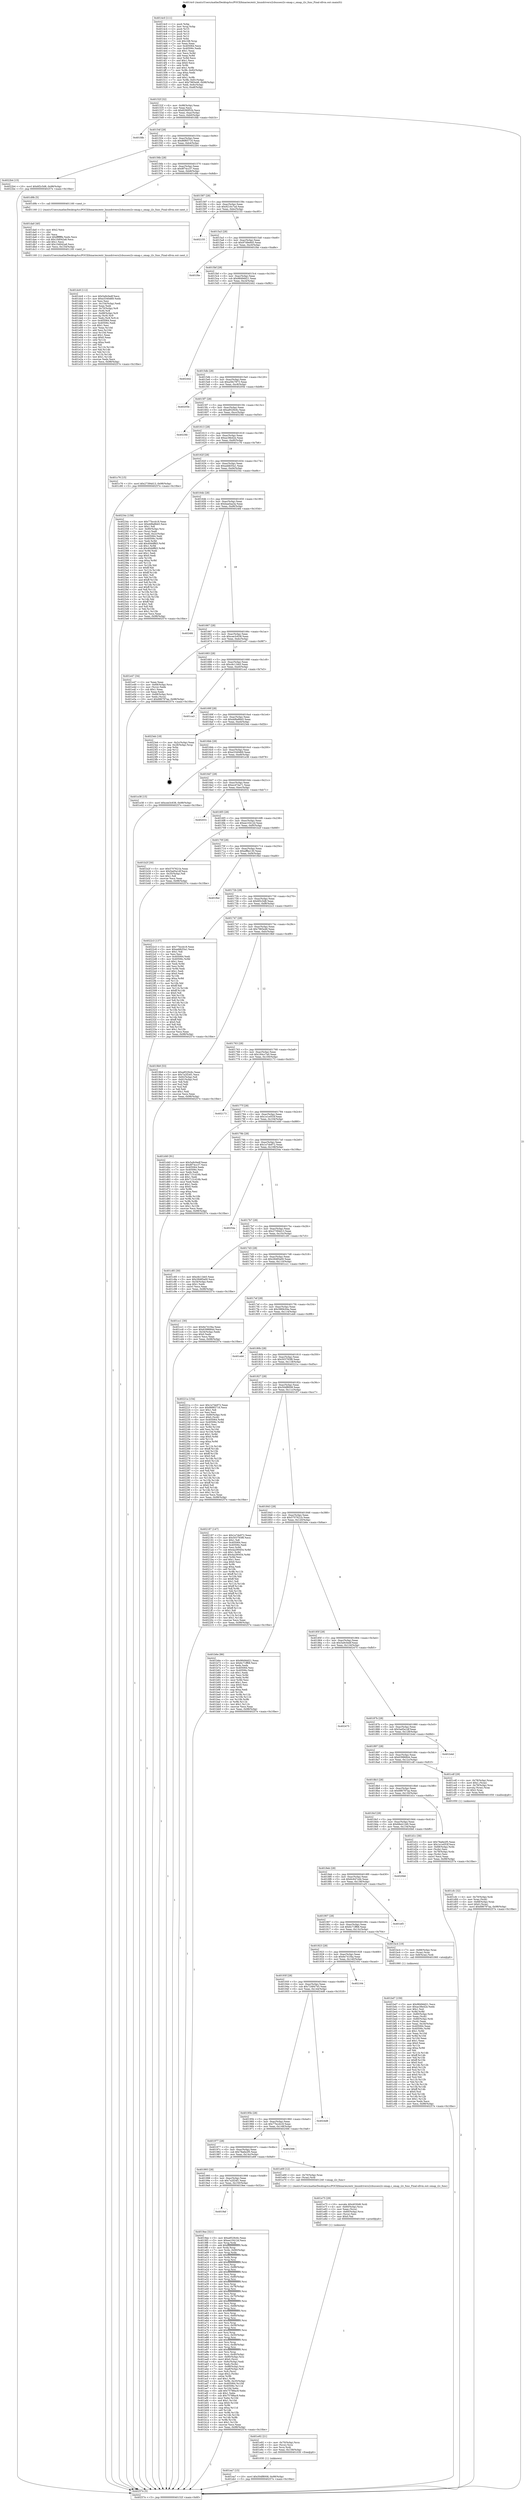 digraph "0x4014c0" {
  label = "0x4014c0 (/mnt/c/Users/mathe/Desktop/tcc/POCII/binaries/extr_linuxdriversi2cbussesi2c-omap.c_omap_i2c_func_Final-ollvm.out::main(0))"
  labelloc = "t"
  node[shape=record]

  Entry [label="",width=0.3,height=0.3,shape=circle,fillcolor=black,style=filled]
  "0x40152f" [label="{
     0x40152f [32]\l
     | [instrs]\l
     &nbsp;&nbsp;0x40152f \<+6\>: mov -0x98(%rbp),%eax\l
     &nbsp;&nbsp;0x401535 \<+2\>: mov %eax,%ecx\l
     &nbsp;&nbsp;0x401537 \<+6\>: sub $0x8290f52b,%ecx\l
     &nbsp;&nbsp;0x40153d \<+6\>: mov %eax,-0xac(%rbp)\l
     &nbsp;&nbsp;0x401543 \<+6\>: mov %ecx,-0xb0(%rbp)\l
     &nbsp;&nbsp;0x401549 \<+6\>: je 0000000000401fdb \<main+0xb1b\>\l
  }"]
  "0x401fdb" [label="{
     0x401fdb\l
  }", style=dashed]
  "0x40154f" [label="{
     0x40154f [28]\l
     | [instrs]\l
     &nbsp;&nbsp;0x40154f \<+5\>: jmp 0000000000401554 \<main+0x94\>\l
     &nbsp;&nbsp;0x401554 \<+6\>: mov -0xac(%rbp),%eax\l
     &nbsp;&nbsp;0x40155a \<+5\>: sub $0x86f65716,%eax\l
     &nbsp;&nbsp;0x40155f \<+6\>: mov %eax,-0xb4(%rbp)\l
     &nbsp;&nbsp;0x401565 \<+6\>: je 00000000004022b4 \<main+0xdf4\>\l
  }"]
  Exit [label="",width=0.3,height=0.3,shape=circle,fillcolor=black,style=filled,peripheries=2]
  "0x4022b4" [label="{
     0x4022b4 [15]\l
     | [instrs]\l
     &nbsp;&nbsp;0x4022b4 \<+10\>: movl $0x6f2c5d8,-0x98(%rbp)\l
     &nbsp;&nbsp;0x4022be \<+5\>: jmp 000000000040257e \<main+0x10be\>\l
  }"]
  "0x40156b" [label="{
     0x40156b [28]\l
     | [instrs]\l
     &nbsp;&nbsp;0x40156b \<+5\>: jmp 0000000000401570 \<main+0xb0\>\l
     &nbsp;&nbsp;0x401570 \<+6\>: mov -0xac(%rbp),%eax\l
     &nbsp;&nbsp;0x401576 \<+5\>: sub $0x8f74cc37,%eax\l
     &nbsp;&nbsp;0x40157b \<+6\>: mov %eax,-0xb8(%rbp)\l
     &nbsp;&nbsp;0x401581 \<+6\>: je 0000000000401d9b \<main+0x8db\>\l
  }"]
  "0x401ea7" [label="{
     0x401ea7 [15]\l
     | [instrs]\l
     &nbsp;&nbsp;0x401ea7 \<+10\>: movl $0x50df8008,-0x98(%rbp)\l
     &nbsp;&nbsp;0x401eb1 \<+5\>: jmp 000000000040257e \<main+0x10be\>\l
  }"]
  "0x401d9b" [label="{
     0x401d9b [5]\l
     | [instrs]\l
     &nbsp;&nbsp;0x401d9b \<+5\>: call 0000000000401160 \<next_i\>\l
     | [calls]\l
     &nbsp;&nbsp;0x401160 \{1\} (/mnt/c/Users/mathe/Desktop/tcc/POCII/binaries/extr_linuxdriversi2cbussesi2c-omap.c_omap_i2c_func_Final-ollvm.out::next_i)\l
  }"]
  "0x401587" [label="{
     0x401587 [28]\l
     | [instrs]\l
     &nbsp;&nbsp;0x401587 \<+5\>: jmp 000000000040158c \<main+0xcc\>\l
     &nbsp;&nbsp;0x40158c \<+6\>: mov -0xac(%rbp),%eax\l
     &nbsp;&nbsp;0x401592 \<+5\>: sub $0x9216c7ad,%eax\l
     &nbsp;&nbsp;0x401597 \<+6\>: mov %eax,-0xbc(%rbp)\l
     &nbsp;&nbsp;0x40159d \<+6\>: je 0000000000402155 \<main+0xc95\>\l
  }"]
  "0x401e92" [label="{
     0x401e92 [21]\l
     | [instrs]\l
     &nbsp;&nbsp;0x401e92 \<+4\>: mov -0x70(%rbp),%rcx\l
     &nbsp;&nbsp;0x401e96 \<+3\>: mov (%rcx),%rcx\l
     &nbsp;&nbsp;0x401e99 \<+3\>: mov %rcx,%rdi\l
     &nbsp;&nbsp;0x401e9c \<+6\>: mov %eax,-0x158(%rbp)\l
     &nbsp;&nbsp;0x401ea2 \<+5\>: call 0000000000401030 \<free@plt\>\l
     | [calls]\l
     &nbsp;&nbsp;0x401030 \{1\} (unknown)\l
  }"]
  "0x402155" [label="{
     0x402155\l
  }", style=dashed]
  "0x4015a3" [label="{
     0x4015a3 [28]\l
     | [instrs]\l
     &nbsp;&nbsp;0x4015a3 \<+5\>: jmp 00000000004015a8 \<main+0xe8\>\l
     &nbsp;&nbsp;0x4015a8 \<+6\>: mov -0xac(%rbp),%eax\l
     &nbsp;&nbsp;0x4015ae \<+5\>: sub $0x97d9e845,%eax\l
     &nbsp;&nbsp;0x4015b3 \<+6\>: mov %eax,-0xc0(%rbp)\l
     &nbsp;&nbsp;0x4015b9 \<+6\>: je 0000000000401f4e \<main+0xa8e\>\l
  }"]
  "0x401e75" [label="{
     0x401e75 [29]\l
     | [instrs]\l
     &nbsp;&nbsp;0x401e75 \<+10\>: movabs $0x4030d6,%rdi\l
     &nbsp;&nbsp;0x401e7f \<+4\>: mov -0x60(%rbp),%rcx\l
     &nbsp;&nbsp;0x401e83 \<+2\>: mov %eax,(%rcx)\l
     &nbsp;&nbsp;0x401e85 \<+4\>: mov -0x60(%rbp),%rcx\l
     &nbsp;&nbsp;0x401e89 \<+2\>: mov (%rcx),%esi\l
     &nbsp;&nbsp;0x401e8b \<+2\>: mov $0x0,%al\l
     &nbsp;&nbsp;0x401e8d \<+5\>: call 0000000000401040 \<printf@plt\>\l
     | [calls]\l
     &nbsp;&nbsp;0x401040 \{1\} (unknown)\l
  }"]
  "0x401f4e" [label="{
     0x401f4e\l
  }", style=dashed]
  "0x4015bf" [label="{
     0x4015bf [28]\l
     | [instrs]\l
     &nbsp;&nbsp;0x4015bf \<+5\>: jmp 00000000004015c4 \<main+0x104\>\l
     &nbsp;&nbsp;0x4015c4 \<+6\>: mov -0xac(%rbp),%eax\l
     &nbsp;&nbsp;0x4015ca \<+5\>: sub $0x9849dd21,%eax\l
     &nbsp;&nbsp;0x4015cf \<+6\>: mov %eax,-0xc4(%rbp)\l
     &nbsp;&nbsp;0x4015d5 \<+6\>: je 0000000000402442 \<main+0xf82\>\l
  }"]
  "0x401dc8" [label="{
     0x401dc8 [112]\l
     | [instrs]\l
     &nbsp;&nbsp;0x401dc8 \<+5\>: mov $0x5a9c0edf,%ecx\l
     &nbsp;&nbsp;0x401dcd \<+5\>: mov $0xe3340d69,%edx\l
     &nbsp;&nbsp;0x401dd2 \<+2\>: xor %esi,%esi\l
     &nbsp;&nbsp;0x401dd4 \<+6\>: mov -0x154(%rbp),%edi\l
     &nbsp;&nbsp;0x401dda \<+3\>: imul %eax,%edi\l
     &nbsp;&nbsp;0x401ddd \<+4\>: mov -0x70(%rbp),%r8\l
     &nbsp;&nbsp;0x401de1 \<+3\>: mov (%r8),%r8\l
     &nbsp;&nbsp;0x401de4 \<+4\>: mov -0x68(%rbp),%r9\l
     &nbsp;&nbsp;0x401de8 \<+3\>: movslq (%r9),%r9\l
     &nbsp;&nbsp;0x401deb \<+4\>: mov %edi,(%r8,%r9,4)\l
     &nbsp;&nbsp;0x401def \<+7\>: mov 0x405064,%eax\l
     &nbsp;&nbsp;0x401df6 \<+7\>: mov 0x40506c,%edi\l
     &nbsp;&nbsp;0x401dfd \<+3\>: sub $0x1,%esi\l
     &nbsp;&nbsp;0x401e00 \<+3\>: mov %eax,%r10d\l
     &nbsp;&nbsp;0x401e03 \<+3\>: add %esi,%r10d\l
     &nbsp;&nbsp;0x401e06 \<+4\>: imul %r10d,%eax\l
     &nbsp;&nbsp;0x401e0a \<+3\>: and $0x1,%eax\l
     &nbsp;&nbsp;0x401e0d \<+3\>: cmp $0x0,%eax\l
     &nbsp;&nbsp;0x401e10 \<+4\>: sete %r11b\l
     &nbsp;&nbsp;0x401e14 \<+3\>: cmp $0xa,%edi\l
     &nbsp;&nbsp;0x401e17 \<+3\>: setl %bl\l
     &nbsp;&nbsp;0x401e1a \<+3\>: mov %r11b,%r14b\l
     &nbsp;&nbsp;0x401e1d \<+3\>: and %bl,%r14b\l
     &nbsp;&nbsp;0x401e20 \<+3\>: xor %bl,%r11b\l
     &nbsp;&nbsp;0x401e23 \<+3\>: or %r11b,%r14b\l
     &nbsp;&nbsp;0x401e26 \<+4\>: test $0x1,%r14b\l
     &nbsp;&nbsp;0x401e2a \<+3\>: cmovne %edx,%ecx\l
     &nbsp;&nbsp;0x401e2d \<+6\>: mov %ecx,-0x98(%rbp)\l
     &nbsp;&nbsp;0x401e33 \<+5\>: jmp 000000000040257e \<main+0x10be\>\l
  }"]
  "0x402442" [label="{
     0x402442\l
  }", style=dashed]
  "0x4015db" [label="{
     0x4015db [28]\l
     | [instrs]\l
     &nbsp;&nbsp;0x4015db \<+5\>: jmp 00000000004015e0 \<main+0x120\>\l
     &nbsp;&nbsp;0x4015e0 \<+6\>: mov -0xac(%rbp),%eax\l
     &nbsp;&nbsp;0x4015e6 \<+5\>: sub $0xa56c7873,%eax\l
     &nbsp;&nbsp;0x4015eb \<+6\>: mov %eax,-0xc8(%rbp)\l
     &nbsp;&nbsp;0x4015f1 \<+6\>: je 000000000040205b \<main+0xb9b\>\l
  }"]
  "0x401da0" [label="{
     0x401da0 [40]\l
     | [instrs]\l
     &nbsp;&nbsp;0x401da0 \<+5\>: mov $0x2,%ecx\l
     &nbsp;&nbsp;0x401da5 \<+1\>: cltd\l
     &nbsp;&nbsp;0x401da6 \<+2\>: idiv %ecx\l
     &nbsp;&nbsp;0x401da8 \<+6\>: imul $0xfffffffe,%edx,%ecx\l
     &nbsp;&nbsp;0x401dae \<+6\>: sub $0x10d042a8,%ecx\l
     &nbsp;&nbsp;0x401db4 \<+3\>: add $0x1,%ecx\l
     &nbsp;&nbsp;0x401db7 \<+6\>: add $0x10d042a8,%ecx\l
     &nbsp;&nbsp;0x401dbd \<+6\>: mov %ecx,-0x154(%rbp)\l
     &nbsp;&nbsp;0x401dc3 \<+5\>: call 0000000000401160 \<next_i\>\l
     | [calls]\l
     &nbsp;&nbsp;0x401160 \{1\} (/mnt/c/Users/mathe/Desktop/tcc/POCII/binaries/extr_linuxdriversi2cbussesi2c-omap.c_omap_i2c_func_Final-ollvm.out::next_i)\l
  }"]
  "0x40205b" [label="{
     0x40205b\l
  }", style=dashed]
  "0x4015f7" [label="{
     0x4015f7 [28]\l
     | [instrs]\l
     &nbsp;&nbsp;0x4015f7 \<+5\>: jmp 00000000004015fc \<main+0x13c\>\l
     &nbsp;&nbsp;0x4015fc \<+6\>: mov -0xac(%rbp),%eax\l
     &nbsp;&nbsp;0x401602 \<+5\>: sub $0xa8529c6c,%eax\l
     &nbsp;&nbsp;0x401607 \<+6\>: mov %eax,-0xcc(%rbp)\l
     &nbsp;&nbsp;0x40160d \<+6\>: je 00000000004023fd \<main+0xf3d\>\l
  }"]
  "0x401cfc" [label="{
     0x401cfc [32]\l
     | [instrs]\l
     &nbsp;&nbsp;0x401cfc \<+4\>: mov -0x70(%rbp),%rdi\l
     &nbsp;&nbsp;0x401d00 \<+3\>: mov %rax,(%rdi)\l
     &nbsp;&nbsp;0x401d03 \<+4\>: mov -0x68(%rbp),%rax\l
     &nbsp;&nbsp;0x401d07 \<+6\>: movl $0x0,(%rax)\l
     &nbsp;&nbsp;0x401d0d \<+10\>: movl $0x686797aa,-0x98(%rbp)\l
     &nbsp;&nbsp;0x401d17 \<+5\>: jmp 000000000040257e \<main+0x10be\>\l
  }"]
  "0x4023fd" [label="{
     0x4023fd\l
  }", style=dashed]
  "0x401613" [label="{
     0x401613 [28]\l
     | [instrs]\l
     &nbsp;&nbsp;0x401613 \<+5\>: jmp 0000000000401618 \<main+0x158\>\l
     &nbsp;&nbsp;0x401618 \<+6\>: mov -0xac(%rbp),%eax\l
     &nbsp;&nbsp;0x40161e \<+5\>: sub $0xac38e42e,%eax\l
     &nbsp;&nbsp;0x401623 \<+6\>: mov %eax,-0xd0(%rbp)\l
     &nbsp;&nbsp;0x401629 \<+6\>: je 0000000000401c76 \<main+0x7b6\>\l
  }"]
  "0x401bd7" [label="{
     0x401bd7 [159]\l
     | [instrs]\l
     &nbsp;&nbsp;0x401bd7 \<+5\>: mov $0x9849dd21,%ecx\l
     &nbsp;&nbsp;0x401bdc \<+5\>: mov $0xac38e42e,%edx\l
     &nbsp;&nbsp;0x401be1 \<+3\>: mov $0x1,%sil\l
     &nbsp;&nbsp;0x401be4 \<+3\>: xor %r8d,%r8d\l
     &nbsp;&nbsp;0x401be7 \<+4\>: mov -0x80(%rbp),%rdi\l
     &nbsp;&nbsp;0x401beb \<+2\>: mov %eax,(%rdi)\l
     &nbsp;&nbsp;0x401bed \<+4\>: mov -0x80(%rbp),%rdi\l
     &nbsp;&nbsp;0x401bf1 \<+2\>: mov (%rdi),%eax\l
     &nbsp;&nbsp;0x401bf3 \<+3\>: mov %eax,-0x34(%rbp)\l
     &nbsp;&nbsp;0x401bf6 \<+7\>: mov 0x405064,%eax\l
     &nbsp;&nbsp;0x401bfd \<+8\>: mov 0x40506c,%r9d\l
     &nbsp;&nbsp;0x401c05 \<+4\>: sub $0x1,%r8d\l
     &nbsp;&nbsp;0x401c09 \<+3\>: mov %eax,%r10d\l
     &nbsp;&nbsp;0x401c0c \<+3\>: add %r8d,%r10d\l
     &nbsp;&nbsp;0x401c0f \<+4\>: imul %r10d,%eax\l
     &nbsp;&nbsp;0x401c13 \<+3\>: and $0x1,%eax\l
     &nbsp;&nbsp;0x401c16 \<+3\>: cmp $0x0,%eax\l
     &nbsp;&nbsp;0x401c19 \<+4\>: sete %r11b\l
     &nbsp;&nbsp;0x401c1d \<+4\>: cmp $0xa,%r9d\l
     &nbsp;&nbsp;0x401c21 \<+3\>: setl %bl\l
     &nbsp;&nbsp;0x401c24 \<+3\>: mov %r11b,%r14b\l
     &nbsp;&nbsp;0x401c27 \<+4\>: xor $0xff,%r14b\l
     &nbsp;&nbsp;0x401c2b \<+3\>: mov %bl,%r15b\l
     &nbsp;&nbsp;0x401c2e \<+4\>: xor $0xff,%r15b\l
     &nbsp;&nbsp;0x401c32 \<+4\>: xor $0x0,%sil\l
     &nbsp;&nbsp;0x401c36 \<+3\>: mov %r14b,%r12b\l
     &nbsp;&nbsp;0x401c39 \<+4\>: and $0x0,%r12b\l
     &nbsp;&nbsp;0x401c3d \<+3\>: and %sil,%r11b\l
     &nbsp;&nbsp;0x401c40 \<+3\>: mov %r15b,%r13b\l
     &nbsp;&nbsp;0x401c43 \<+4\>: and $0x0,%r13b\l
     &nbsp;&nbsp;0x401c47 \<+3\>: and %sil,%bl\l
     &nbsp;&nbsp;0x401c4a \<+3\>: or %r11b,%r12b\l
     &nbsp;&nbsp;0x401c4d \<+3\>: or %bl,%r13b\l
     &nbsp;&nbsp;0x401c50 \<+3\>: xor %r13b,%r12b\l
     &nbsp;&nbsp;0x401c53 \<+3\>: or %r15b,%r14b\l
     &nbsp;&nbsp;0x401c56 \<+4\>: xor $0xff,%r14b\l
     &nbsp;&nbsp;0x401c5a \<+4\>: or $0x0,%sil\l
     &nbsp;&nbsp;0x401c5e \<+3\>: and %sil,%r14b\l
     &nbsp;&nbsp;0x401c61 \<+3\>: or %r14b,%r12b\l
     &nbsp;&nbsp;0x401c64 \<+4\>: test $0x1,%r12b\l
     &nbsp;&nbsp;0x401c68 \<+3\>: cmovne %edx,%ecx\l
     &nbsp;&nbsp;0x401c6b \<+6\>: mov %ecx,-0x98(%rbp)\l
     &nbsp;&nbsp;0x401c71 \<+5\>: jmp 000000000040257e \<main+0x10be\>\l
  }"]
  "0x401c76" [label="{
     0x401c76 [15]\l
     | [instrs]\l
     &nbsp;&nbsp;0x401c76 \<+10\>: movl $0x27394d13,-0x98(%rbp)\l
     &nbsp;&nbsp;0x401c80 \<+5\>: jmp 000000000040257e \<main+0x10be\>\l
  }"]
  "0x40162f" [label="{
     0x40162f [28]\l
     | [instrs]\l
     &nbsp;&nbsp;0x40162f \<+5\>: jmp 0000000000401634 \<main+0x174\>\l
     &nbsp;&nbsp;0x401634 \<+6\>: mov -0xac(%rbp),%eax\l
     &nbsp;&nbsp;0x40163a \<+5\>: sub $0xaddb55a1,%eax\l
     &nbsp;&nbsp;0x40163f \<+6\>: mov %eax,-0xd4(%rbp)\l
     &nbsp;&nbsp;0x401645 \<+6\>: je 000000000040234c \<main+0xe8c\>\l
  }"]
  "0x4019af" [label="{
     0x4019af\l
  }", style=dashed]
  "0x40234c" [label="{
     0x40234c [159]\l
     | [instrs]\l
     &nbsp;&nbsp;0x40234c \<+5\>: mov $0x77bccb18,%eax\l
     &nbsp;&nbsp;0x402351 \<+5\>: mov $0xdd8a8bb5,%ecx\l
     &nbsp;&nbsp;0x402356 \<+2\>: mov $0x1,%dl\l
     &nbsp;&nbsp;0x402358 \<+7\>: mov -0x90(%rbp),%rsi\l
     &nbsp;&nbsp;0x40235f \<+2\>: mov (%rsi),%edi\l
     &nbsp;&nbsp;0x402361 \<+3\>: mov %edi,-0x2c(%rbp)\l
     &nbsp;&nbsp;0x402364 \<+7\>: mov 0x405064,%edi\l
     &nbsp;&nbsp;0x40236b \<+8\>: mov 0x40506c,%r8d\l
     &nbsp;&nbsp;0x402373 \<+3\>: mov %edi,%r9d\l
     &nbsp;&nbsp;0x402376 \<+7\>: add $0x40ddffd3,%r9d\l
     &nbsp;&nbsp;0x40237d \<+4\>: sub $0x1,%r9d\l
     &nbsp;&nbsp;0x402381 \<+7\>: sub $0x40ddffd3,%r9d\l
     &nbsp;&nbsp;0x402388 \<+4\>: imul %r9d,%edi\l
     &nbsp;&nbsp;0x40238c \<+3\>: and $0x1,%edi\l
     &nbsp;&nbsp;0x40238f \<+3\>: cmp $0x0,%edi\l
     &nbsp;&nbsp;0x402392 \<+4\>: sete %r10b\l
     &nbsp;&nbsp;0x402396 \<+4\>: cmp $0xa,%r8d\l
     &nbsp;&nbsp;0x40239a \<+4\>: setl %r11b\l
     &nbsp;&nbsp;0x40239e \<+3\>: mov %r10b,%bl\l
     &nbsp;&nbsp;0x4023a1 \<+3\>: xor $0xff,%bl\l
     &nbsp;&nbsp;0x4023a4 \<+3\>: mov %r11b,%r14b\l
     &nbsp;&nbsp;0x4023a7 \<+4\>: xor $0xff,%r14b\l
     &nbsp;&nbsp;0x4023ab \<+3\>: xor $0x1,%dl\l
     &nbsp;&nbsp;0x4023ae \<+3\>: mov %bl,%r15b\l
     &nbsp;&nbsp;0x4023b1 \<+4\>: and $0xff,%r15b\l
     &nbsp;&nbsp;0x4023b5 \<+3\>: and %dl,%r10b\l
     &nbsp;&nbsp;0x4023b8 \<+3\>: mov %r14b,%r12b\l
     &nbsp;&nbsp;0x4023bb \<+4\>: and $0xff,%r12b\l
     &nbsp;&nbsp;0x4023bf \<+3\>: and %dl,%r11b\l
     &nbsp;&nbsp;0x4023c2 \<+3\>: or %r10b,%r15b\l
     &nbsp;&nbsp;0x4023c5 \<+3\>: or %r11b,%r12b\l
     &nbsp;&nbsp;0x4023c8 \<+3\>: xor %r12b,%r15b\l
     &nbsp;&nbsp;0x4023cb \<+3\>: or %r14b,%bl\l
     &nbsp;&nbsp;0x4023ce \<+3\>: xor $0xff,%bl\l
     &nbsp;&nbsp;0x4023d1 \<+3\>: or $0x1,%dl\l
     &nbsp;&nbsp;0x4023d4 \<+2\>: and %dl,%bl\l
     &nbsp;&nbsp;0x4023d6 \<+3\>: or %bl,%r15b\l
     &nbsp;&nbsp;0x4023d9 \<+4\>: test $0x1,%r15b\l
     &nbsp;&nbsp;0x4023dd \<+3\>: cmovne %ecx,%eax\l
     &nbsp;&nbsp;0x4023e0 \<+6\>: mov %eax,-0x98(%rbp)\l
     &nbsp;&nbsp;0x4023e6 \<+5\>: jmp 000000000040257e \<main+0x10be\>\l
  }"]
  "0x40164b" [label="{
     0x40164b [28]\l
     | [instrs]\l
     &nbsp;&nbsp;0x40164b \<+5\>: jmp 0000000000401650 \<main+0x190\>\l
     &nbsp;&nbsp;0x401650 \<+6\>: mov -0xac(%rbp),%eax\l
     &nbsp;&nbsp;0x401656 \<+5\>: sub $0xbaa0aa3a,%eax\l
     &nbsp;&nbsp;0x40165b \<+6\>: mov %eax,-0xd8(%rbp)\l
     &nbsp;&nbsp;0x401661 \<+6\>: je 00000000004024fd \<main+0x103d\>\l
  }"]
  "0x4019ee" [label="{
     0x4019ee [321]\l
     | [instrs]\l
     &nbsp;&nbsp;0x4019ee \<+5\>: mov $0xa8529c6c,%eax\l
     &nbsp;&nbsp;0x4019f3 \<+5\>: mov $0xee10412d,%ecx\l
     &nbsp;&nbsp;0x4019f8 \<+3\>: mov %rsp,%rdx\l
     &nbsp;&nbsp;0x4019fb \<+4\>: add $0xfffffffffffffff0,%rdx\l
     &nbsp;&nbsp;0x4019ff \<+3\>: mov %rdx,%rsp\l
     &nbsp;&nbsp;0x401a02 \<+7\>: mov %rdx,-0x90(%rbp)\l
     &nbsp;&nbsp;0x401a09 \<+3\>: mov %rsp,%rdx\l
     &nbsp;&nbsp;0x401a0c \<+4\>: add $0xfffffffffffffff0,%rdx\l
     &nbsp;&nbsp;0x401a10 \<+3\>: mov %rdx,%rsp\l
     &nbsp;&nbsp;0x401a13 \<+3\>: mov %rsp,%rsi\l
     &nbsp;&nbsp;0x401a16 \<+4\>: add $0xfffffffffffffff0,%rsi\l
     &nbsp;&nbsp;0x401a1a \<+3\>: mov %rsi,%rsp\l
     &nbsp;&nbsp;0x401a1d \<+7\>: mov %rsi,-0x88(%rbp)\l
     &nbsp;&nbsp;0x401a24 \<+3\>: mov %rsp,%rsi\l
     &nbsp;&nbsp;0x401a27 \<+4\>: add $0xfffffffffffffff0,%rsi\l
     &nbsp;&nbsp;0x401a2b \<+3\>: mov %rsi,%rsp\l
     &nbsp;&nbsp;0x401a2e \<+4\>: mov %rsi,-0x80(%rbp)\l
     &nbsp;&nbsp;0x401a32 \<+3\>: mov %rsp,%rsi\l
     &nbsp;&nbsp;0x401a35 \<+4\>: add $0xfffffffffffffff0,%rsi\l
     &nbsp;&nbsp;0x401a39 \<+3\>: mov %rsi,%rsp\l
     &nbsp;&nbsp;0x401a3c \<+4\>: mov %rsi,-0x78(%rbp)\l
     &nbsp;&nbsp;0x401a40 \<+3\>: mov %rsp,%rsi\l
     &nbsp;&nbsp;0x401a43 \<+4\>: add $0xfffffffffffffff0,%rsi\l
     &nbsp;&nbsp;0x401a47 \<+3\>: mov %rsi,%rsp\l
     &nbsp;&nbsp;0x401a4a \<+4\>: mov %rsi,-0x70(%rbp)\l
     &nbsp;&nbsp;0x401a4e \<+3\>: mov %rsp,%rsi\l
     &nbsp;&nbsp;0x401a51 \<+4\>: add $0xfffffffffffffff0,%rsi\l
     &nbsp;&nbsp;0x401a55 \<+3\>: mov %rsi,%rsp\l
     &nbsp;&nbsp;0x401a58 \<+4\>: mov %rsi,-0x68(%rbp)\l
     &nbsp;&nbsp;0x401a5c \<+3\>: mov %rsp,%rsi\l
     &nbsp;&nbsp;0x401a5f \<+4\>: add $0xfffffffffffffff0,%rsi\l
     &nbsp;&nbsp;0x401a63 \<+3\>: mov %rsi,%rsp\l
     &nbsp;&nbsp;0x401a66 \<+4\>: mov %rsi,-0x60(%rbp)\l
     &nbsp;&nbsp;0x401a6a \<+3\>: mov %rsp,%rsi\l
     &nbsp;&nbsp;0x401a6d \<+4\>: add $0xfffffffffffffff0,%rsi\l
     &nbsp;&nbsp;0x401a71 \<+3\>: mov %rsi,%rsp\l
     &nbsp;&nbsp;0x401a74 \<+4\>: mov %rsi,-0x58(%rbp)\l
     &nbsp;&nbsp;0x401a78 \<+3\>: mov %rsp,%rsi\l
     &nbsp;&nbsp;0x401a7b \<+4\>: add $0xfffffffffffffff0,%rsi\l
     &nbsp;&nbsp;0x401a7f \<+3\>: mov %rsi,%rsp\l
     &nbsp;&nbsp;0x401a82 \<+4\>: mov %rsi,-0x50(%rbp)\l
     &nbsp;&nbsp;0x401a86 \<+3\>: mov %rsp,%rsi\l
     &nbsp;&nbsp;0x401a89 \<+4\>: add $0xfffffffffffffff0,%rsi\l
     &nbsp;&nbsp;0x401a8d \<+3\>: mov %rsi,%rsp\l
     &nbsp;&nbsp;0x401a90 \<+4\>: mov %rsi,-0x48(%rbp)\l
     &nbsp;&nbsp;0x401a94 \<+3\>: mov %rsp,%rsi\l
     &nbsp;&nbsp;0x401a97 \<+4\>: add $0xfffffffffffffff0,%rsi\l
     &nbsp;&nbsp;0x401a9b \<+3\>: mov %rsi,%rsp\l
     &nbsp;&nbsp;0x401a9e \<+4\>: mov %rsi,-0x40(%rbp)\l
     &nbsp;&nbsp;0x401aa2 \<+7\>: mov -0x90(%rbp),%rsi\l
     &nbsp;&nbsp;0x401aa9 \<+6\>: movl $0x0,(%rsi)\l
     &nbsp;&nbsp;0x401aaf \<+6\>: mov -0x9c(%rbp),%edi\l
     &nbsp;&nbsp;0x401ab5 \<+2\>: mov %edi,(%rdx)\l
     &nbsp;&nbsp;0x401ab7 \<+7\>: mov -0x88(%rbp),%rsi\l
     &nbsp;&nbsp;0x401abe \<+7\>: mov -0xa8(%rbp),%r8\l
     &nbsp;&nbsp;0x401ac5 \<+3\>: mov %r8,(%rsi)\l
     &nbsp;&nbsp;0x401ac8 \<+3\>: cmpl $0x2,(%rdx)\l
     &nbsp;&nbsp;0x401acb \<+4\>: setne %r9b\l
     &nbsp;&nbsp;0x401acf \<+4\>: and $0x1,%r9b\l
     &nbsp;&nbsp;0x401ad3 \<+4\>: mov %r9b,-0x35(%rbp)\l
     &nbsp;&nbsp;0x401ad7 \<+8\>: mov 0x405064,%r10d\l
     &nbsp;&nbsp;0x401adf \<+8\>: mov 0x40506c,%r11d\l
     &nbsp;&nbsp;0x401ae7 \<+3\>: mov %r10d,%ebx\l
     &nbsp;&nbsp;0x401aea \<+6\>: add $0x75788ac9,%ebx\l
     &nbsp;&nbsp;0x401af0 \<+3\>: sub $0x1,%ebx\l
     &nbsp;&nbsp;0x401af3 \<+6\>: sub $0x75788ac9,%ebx\l
     &nbsp;&nbsp;0x401af9 \<+4\>: imul %ebx,%r10d\l
     &nbsp;&nbsp;0x401afd \<+4\>: and $0x1,%r10d\l
     &nbsp;&nbsp;0x401b01 \<+4\>: cmp $0x0,%r10d\l
     &nbsp;&nbsp;0x401b05 \<+4\>: sete %r9b\l
     &nbsp;&nbsp;0x401b09 \<+4\>: cmp $0xa,%r11d\l
     &nbsp;&nbsp;0x401b0d \<+4\>: setl %r14b\l
     &nbsp;&nbsp;0x401b11 \<+3\>: mov %r9b,%r15b\l
     &nbsp;&nbsp;0x401b14 \<+3\>: and %r14b,%r15b\l
     &nbsp;&nbsp;0x401b17 \<+3\>: xor %r14b,%r9b\l
     &nbsp;&nbsp;0x401b1a \<+3\>: or %r9b,%r15b\l
     &nbsp;&nbsp;0x401b1d \<+4\>: test $0x1,%r15b\l
     &nbsp;&nbsp;0x401b21 \<+3\>: cmovne %ecx,%eax\l
     &nbsp;&nbsp;0x401b24 \<+6\>: mov %eax,-0x98(%rbp)\l
     &nbsp;&nbsp;0x401b2a \<+5\>: jmp 000000000040257e \<main+0x10be\>\l
  }"]
  "0x4024fd" [label="{
     0x4024fd\l
  }", style=dashed]
  "0x401667" [label="{
     0x401667 [28]\l
     | [instrs]\l
     &nbsp;&nbsp;0x401667 \<+5\>: jmp 000000000040166c \<main+0x1ac\>\l
     &nbsp;&nbsp;0x40166c \<+6\>: mov -0xac(%rbp),%eax\l
     &nbsp;&nbsp;0x401672 \<+5\>: sub $0xcee3c638,%eax\l
     &nbsp;&nbsp;0x401677 \<+6\>: mov %eax,-0xdc(%rbp)\l
     &nbsp;&nbsp;0x40167d \<+6\>: je 0000000000401e47 \<main+0x987\>\l
  }"]
  "0x401993" [label="{
     0x401993 [28]\l
     | [instrs]\l
     &nbsp;&nbsp;0x401993 \<+5\>: jmp 0000000000401998 \<main+0x4d8\>\l
     &nbsp;&nbsp;0x401998 \<+6\>: mov -0xac(%rbp),%eax\l
     &nbsp;&nbsp;0x40199e \<+5\>: sub $0x7a2f24f1,%eax\l
     &nbsp;&nbsp;0x4019a3 \<+6\>: mov %eax,-0x150(%rbp)\l
     &nbsp;&nbsp;0x4019a9 \<+6\>: je 00000000004019ee \<main+0x52e\>\l
  }"]
  "0x401e47" [label="{
     0x401e47 [34]\l
     | [instrs]\l
     &nbsp;&nbsp;0x401e47 \<+2\>: xor %eax,%eax\l
     &nbsp;&nbsp;0x401e49 \<+4\>: mov -0x68(%rbp),%rcx\l
     &nbsp;&nbsp;0x401e4d \<+2\>: mov (%rcx),%edx\l
     &nbsp;&nbsp;0x401e4f \<+3\>: sub $0x1,%eax\l
     &nbsp;&nbsp;0x401e52 \<+2\>: sub %eax,%edx\l
     &nbsp;&nbsp;0x401e54 \<+4\>: mov -0x68(%rbp),%rcx\l
     &nbsp;&nbsp;0x401e58 \<+2\>: mov %edx,(%rcx)\l
     &nbsp;&nbsp;0x401e5a \<+10\>: movl $0x686797aa,-0x98(%rbp)\l
     &nbsp;&nbsp;0x401e64 \<+5\>: jmp 000000000040257e \<main+0x10be\>\l
  }"]
  "0x401683" [label="{
     0x401683 [28]\l
     | [instrs]\l
     &nbsp;&nbsp;0x401683 \<+5\>: jmp 0000000000401688 \<main+0x1c8\>\l
     &nbsp;&nbsp;0x401688 \<+6\>: mov -0xac(%rbp),%eax\l
     &nbsp;&nbsp;0x40168e \<+5\>: sub $0xcfe11bb5,%eax\l
     &nbsp;&nbsp;0x401693 \<+6\>: mov %eax,-0xe0(%rbp)\l
     &nbsp;&nbsp;0x401699 \<+6\>: je 0000000000401ca3 \<main+0x7e3\>\l
  }"]
  "0x401e69" [label="{
     0x401e69 [12]\l
     | [instrs]\l
     &nbsp;&nbsp;0x401e69 \<+4\>: mov -0x70(%rbp),%rax\l
     &nbsp;&nbsp;0x401e6d \<+3\>: mov (%rax),%rdi\l
     &nbsp;&nbsp;0x401e70 \<+5\>: call 0000000000401240 \<omap_i2c_func\>\l
     | [calls]\l
     &nbsp;&nbsp;0x401240 \{1\} (/mnt/c/Users/mathe/Desktop/tcc/POCII/binaries/extr_linuxdriversi2cbussesi2c-omap.c_omap_i2c_func_Final-ollvm.out::omap_i2c_func)\l
  }"]
  "0x401ca3" [label="{
     0x401ca3\l
  }", style=dashed]
  "0x40169f" [label="{
     0x40169f [28]\l
     | [instrs]\l
     &nbsp;&nbsp;0x40169f \<+5\>: jmp 00000000004016a4 \<main+0x1e4\>\l
     &nbsp;&nbsp;0x4016a4 \<+6\>: mov -0xac(%rbp),%eax\l
     &nbsp;&nbsp;0x4016aa \<+5\>: sub $0xdd8a8bb5,%eax\l
     &nbsp;&nbsp;0x4016af \<+6\>: mov %eax,-0xe4(%rbp)\l
     &nbsp;&nbsp;0x4016b5 \<+6\>: je 00000000004023eb \<main+0xf2b\>\l
  }"]
  "0x401977" [label="{
     0x401977 [28]\l
     | [instrs]\l
     &nbsp;&nbsp;0x401977 \<+5\>: jmp 000000000040197c \<main+0x4bc\>\l
     &nbsp;&nbsp;0x40197c \<+6\>: mov -0xac(%rbp),%eax\l
     &nbsp;&nbsp;0x401982 \<+5\>: sub $0x78a6e2f5,%eax\l
     &nbsp;&nbsp;0x401987 \<+6\>: mov %eax,-0x14c(%rbp)\l
     &nbsp;&nbsp;0x40198d \<+6\>: je 0000000000401e69 \<main+0x9a9\>\l
  }"]
  "0x4023eb" [label="{
     0x4023eb [18]\l
     | [instrs]\l
     &nbsp;&nbsp;0x4023eb \<+3\>: mov -0x2c(%rbp),%eax\l
     &nbsp;&nbsp;0x4023ee \<+4\>: lea -0x28(%rbp),%rsp\l
     &nbsp;&nbsp;0x4023f2 \<+1\>: pop %rbx\l
     &nbsp;&nbsp;0x4023f3 \<+2\>: pop %r12\l
     &nbsp;&nbsp;0x4023f5 \<+2\>: pop %r13\l
     &nbsp;&nbsp;0x4023f7 \<+2\>: pop %r14\l
     &nbsp;&nbsp;0x4023f9 \<+2\>: pop %r15\l
     &nbsp;&nbsp;0x4023fb \<+1\>: pop %rbp\l
     &nbsp;&nbsp;0x4023fc \<+1\>: ret\l
  }"]
  "0x4016bb" [label="{
     0x4016bb [28]\l
     | [instrs]\l
     &nbsp;&nbsp;0x4016bb \<+5\>: jmp 00000000004016c0 \<main+0x200\>\l
     &nbsp;&nbsp;0x4016c0 \<+6\>: mov -0xac(%rbp),%eax\l
     &nbsp;&nbsp;0x4016c6 \<+5\>: sub $0xe3340d69,%eax\l
     &nbsp;&nbsp;0x4016cb \<+6\>: mov %eax,-0xe8(%rbp)\l
     &nbsp;&nbsp;0x4016d1 \<+6\>: je 0000000000401e38 \<main+0x978\>\l
  }"]
  "0x402566" [label="{
     0x402566\l
  }", style=dashed]
  "0x401e38" [label="{
     0x401e38 [15]\l
     | [instrs]\l
     &nbsp;&nbsp;0x401e38 \<+10\>: movl $0xcee3c638,-0x98(%rbp)\l
     &nbsp;&nbsp;0x401e42 \<+5\>: jmp 000000000040257e \<main+0x10be\>\l
  }"]
  "0x4016d7" [label="{
     0x4016d7 [28]\l
     | [instrs]\l
     &nbsp;&nbsp;0x4016d7 \<+5\>: jmp 00000000004016dc \<main+0x21c\>\l
     &nbsp;&nbsp;0x4016dc \<+6\>: mov -0xac(%rbp),%eax\l
     &nbsp;&nbsp;0x4016e2 \<+5\>: sub $0xecd7da71,%eax\l
     &nbsp;&nbsp;0x4016e7 \<+6\>: mov %eax,-0xec(%rbp)\l
     &nbsp;&nbsp;0x4016ed \<+6\>: je 0000000000402031 \<main+0xb71\>\l
  }"]
  "0x40195b" [label="{
     0x40195b [28]\l
     | [instrs]\l
     &nbsp;&nbsp;0x40195b \<+5\>: jmp 0000000000401960 \<main+0x4a0\>\l
     &nbsp;&nbsp;0x401960 \<+6\>: mov -0xac(%rbp),%eax\l
     &nbsp;&nbsp;0x401966 \<+5\>: sub $0x77bccb18,%eax\l
     &nbsp;&nbsp;0x40196b \<+6\>: mov %eax,-0x148(%rbp)\l
     &nbsp;&nbsp;0x401971 \<+6\>: je 0000000000402566 \<main+0x10a6\>\l
  }"]
  "0x402031" [label="{
     0x402031\l
  }", style=dashed]
  "0x4016f3" [label="{
     0x4016f3 [28]\l
     | [instrs]\l
     &nbsp;&nbsp;0x4016f3 \<+5\>: jmp 00000000004016f8 \<main+0x238\>\l
     &nbsp;&nbsp;0x4016f8 \<+6\>: mov -0xac(%rbp),%eax\l
     &nbsp;&nbsp;0x4016fe \<+5\>: sub $0xee10412d,%eax\l
     &nbsp;&nbsp;0x401703 \<+6\>: mov %eax,-0xf0(%rbp)\l
     &nbsp;&nbsp;0x401709 \<+6\>: je 0000000000401b2f \<main+0x66f\>\l
  }"]
  "0x4024d8" [label="{
     0x4024d8\l
  }", style=dashed]
  "0x401b2f" [label="{
     0x401b2f [30]\l
     | [instrs]\l
     &nbsp;&nbsp;0x401b2f \<+5\>: mov $0x5707621b,%eax\l
     &nbsp;&nbsp;0x401b34 \<+5\>: mov $0x5ad5a1df,%ecx\l
     &nbsp;&nbsp;0x401b39 \<+3\>: mov -0x35(%rbp),%dl\l
     &nbsp;&nbsp;0x401b3c \<+3\>: test $0x1,%dl\l
     &nbsp;&nbsp;0x401b3f \<+3\>: cmovne %ecx,%eax\l
     &nbsp;&nbsp;0x401b42 \<+6\>: mov %eax,-0x98(%rbp)\l
     &nbsp;&nbsp;0x401b48 \<+5\>: jmp 000000000040257e \<main+0x10be\>\l
  }"]
  "0x40170f" [label="{
     0x40170f [28]\l
     | [instrs]\l
     &nbsp;&nbsp;0x40170f \<+5\>: jmp 0000000000401714 \<main+0x254\>\l
     &nbsp;&nbsp;0x401714 \<+6\>: mov -0xac(%rbp),%eax\l
     &nbsp;&nbsp;0x40171a \<+5\>: sub $0xeffbe130,%eax\l
     &nbsp;&nbsp;0x40171f \<+6\>: mov %eax,-0xf4(%rbp)\l
     &nbsp;&nbsp;0x401725 \<+6\>: je 0000000000401fbd \<main+0xafd\>\l
  }"]
  "0x40193f" [label="{
     0x40193f [28]\l
     | [instrs]\l
     &nbsp;&nbsp;0x40193f \<+5\>: jmp 0000000000401944 \<main+0x484\>\l
     &nbsp;&nbsp;0x401944 \<+6\>: mov -0xac(%rbp),%eax\l
     &nbsp;&nbsp;0x40194a \<+5\>: sub $0x72484745,%eax\l
     &nbsp;&nbsp;0x40194f \<+6\>: mov %eax,-0x144(%rbp)\l
     &nbsp;&nbsp;0x401955 \<+6\>: je 00000000004024d8 \<main+0x1018\>\l
  }"]
  "0x401fbd" [label="{
     0x401fbd\l
  }", style=dashed]
  "0x40172b" [label="{
     0x40172b [28]\l
     | [instrs]\l
     &nbsp;&nbsp;0x40172b \<+5\>: jmp 0000000000401730 \<main+0x270\>\l
     &nbsp;&nbsp;0x401730 \<+6\>: mov -0xac(%rbp),%eax\l
     &nbsp;&nbsp;0x401736 \<+5\>: sub $0x6f2c5d8,%eax\l
     &nbsp;&nbsp;0x40173b \<+6\>: mov %eax,-0xf8(%rbp)\l
     &nbsp;&nbsp;0x401741 \<+6\>: je 00000000004022c3 \<main+0xe03\>\l
  }"]
  "0x402164" [label="{
     0x402164\l
  }", style=dashed]
  "0x4022c3" [label="{
     0x4022c3 [137]\l
     | [instrs]\l
     &nbsp;&nbsp;0x4022c3 \<+5\>: mov $0x77bccb18,%eax\l
     &nbsp;&nbsp;0x4022c8 \<+5\>: mov $0xaddb55a1,%ecx\l
     &nbsp;&nbsp;0x4022cd \<+2\>: mov $0x1,%dl\l
     &nbsp;&nbsp;0x4022cf \<+2\>: xor %esi,%esi\l
     &nbsp;&nbsp;0x4022d1 \<+7\>: mov 0x405064,%edi\l
     &nbsp;&nbsp;0x4022d8 \<+8\>: mov 0x40506c,%r8d\l
     &nbsp;&nbsp;0x4022e0 \<+3\>: sub $0x1,%esi\l
     &nbsp;&nbsp;0x4022e3 \<+3\>: mov %edi,%r9d\l
     &nbsp;&nbsp;0x4022e6 \<+3\>: add %esi,%r9d\l
     &nbsp;&nbsp;0x4022e9 \<+4\>: imul %r9d,%edi\l
     &nbsp;&nbsp;0x4022ed \<+3\>: and $0x1,%edi\l
     &nbsp;&nbsp;0x4022f0 \<+3\>: cmp $0x0,%edi\l
     &nbsp;&nbsp;0x4022f3 \<+4\>: sete %r10b\l
     &nbsp;&nbsp;0x4022f7 \<+4\>: cmp $0xa,%r8d\l
     &nbsp;&nbsp;0x4022fb \<+4\>: setl %r11b\l
     &nbsp;&nbsp;0x4022ff \<+3\>: mov %r10b,%bl\l
     &nbsp;&nbsp;0x402302 \<+3\>: xor $0xff,%bl\l
     &nbsp;&nbsp;0x402305 \<+3\>: mov %r11b,%r14b\l
     &nbsp;&nbsp;0x402308 \<+4\>: xor $0xff,%r14b\l
     &nbsp;&nbsp;0x40230c \<+3\>: xor $0x0,%dl\l
     &nbsp;&nbsp;0x40230f \<+3\>: mov %bl,%r15b\l
     &nbsp;&nbsp;0x402312 \<+4\>: and $0x0,%r15b\l
     &nbsp;&nbsp;0x402316 \<+3\>: and %dl,%r10b\l
     &nbsp;&nbsp;0x402319 \<+3\>: mov %r14b,%r12b\l
     &nbsp;&nbsp;0x40231c \<+4\>: and $0x0,%r12b\l
     &nbsp;&nbsp;0x402320 \<+3\>: and %dl,%r11b\l
     &nbsp;&nbsp;0x402323 \<+3\>: or %r10b,%r15b\l
     &nbsp;&nbsp;0x402326 \<+3\>: or %r11b,%r12b\l
     &nbsp;&nbsp;0x402329 \<+3\>: xor %r12b,%r15b\l
     &nbsp;&nbsp;0x40232c \<+3\>: or %r14b,%bl\l
     &nbsp;&nbsp;0x40232f \<+3\>: xor $0xff,%bl\l
     &nbsp;&nbsp;0x402332 \<+3\>: or $0x0,%dl\l
     &nbsp;&nbsp;0x402335 \<+2\>: and %dl,%bl\l
     &nbsp;&nbsp;0x402337 \<+3\>: or %bl,%r15b\l
     &nbsp;&nbsp;0x40233a \<+4\>: test $0x1,%r15b\l
     &nbsp;&nbsp;0x40233e \<+3\>: cmovne %ecx,%eax\l
     &nbsp;&nbsp;0x402341 \<+6\>: mov %eax,-0x98(%rbp)\l
     &nbsp;&nbsp;0x402347 \<+5\>: jmp 000000000040257e \<main+0x10be\>\l
  }"]
  "0x401747" [label="{
     0x401747 [28]\l
     | [instrs]\l
     &nbsp;&nbsp;0x401747 \<+5\>: jmp 000000000040174c \<main+0x28c\>\l
     &nbsp;&nbsp;0x40174c \<+6\>: mov -0xac(%rbp),%eax\l
     &nbsp;&nbsp;0x401752 \<+5\>: sub $0x7965e48,%eax\l
     &nbsp;&nbsp;0x401757 \<+6\>: mov %eax,-0xfc(%rbp)\l
     &nbsp;&nbsp;0x40175d \<+6\>: je 00000000004019b9 \<main+0x4f9\>\l
  }"]
  "0x401923" [label="{
     0x401923 [28]\l
     | [instrs]\l
     &nbsp;&nbsp;0x401923 \<+5\>: jmp 0000000000401928 \<main+0x468\>\l
     &nbsp;&nbsp;0x401928 \<+6\>: mov -0xac(%rbp),%eax\l
     &nbsp;&nbsp;0x40192e \<+5\>: sub $0x6e741f4a,%eax\l
     &nbsp;&nbsp;0x401933 \<+6\>: mov %eax,-0x140(%rbp)\l
     &nbsp;&nbsp;0x401939 \<+6\>: je 0000000000402164 \<main+0xca4\>\l
  }"]
  "0x4019b9" [label="{
     0x4019b9 [53]\l
     | [instrs]\l
     &nbsp;&nbsp;0x4019b9 \<+5\>: mov $0xa8529c6c,%eax\l
     &nbsp;&nbsp;0x4019be \<+5\>: mov $0x7a2f24f1,%ecx\l
     &nbsp;&nbsp;0x4019c3 \<+6\>: mov -0x92(%rbp),%dl\l
     &nbsp;&nbsp;0x4019c9 \<+7\>: mov -0x91(%rbp),%sil\l
     &nbsp;&nbsp;0x4019d0 \<+3\>: mov %dl,%dil\l
     &nbsp;&nbsp;0x4019d3 \<+3\>: and %sil,%dil\l
     &nbsp;&nbsp;0x4019d6 \<+3\>: xor %sil,%dl\l
     &nbsp;&nbsp;0x4019d9 \<+3\>: or %dl,%dil\l
     &nbsp;&nbsp;0x4019dc \<+4\>: test $0x1,%dil\l
     &nbsp;&nbsp;0x4019e0 \<+3\>: cmovne %ecx,%eax\l
     &nbsp;&nbsp;0x4019e3 \<+6\>: mov %eax,-0x98(%rbp)\l
     &nbsp;&nbsp;0x4019e9 \<+5\>: jmp 000000000040257e \<main+0x10be\>\l
  }"]
  "0x401763" [label="{
     0x401763 [28]\l
     | [instrs]\l
     &nbsp;&nbsp;0x401763 \<+5\>: jmp 0000000000401768 \<main+0x2a8\>\l
     &nbsp;&nbsp;0x401768 \<+6\>: mov -0xac(%rbp),%eax\l
     &nbsp;&nbsp;0x40176e \<+5\>: sub $0x184cc7a0,%eax\l
     &nbsp;&nbsp;0x401773 \<+6\>: mov %eax,-0x100(%rbp)\l
     &nbsp;&nbsp;0x401779 \<+6\>: je 0000000000402173 \<main+0xcb3\>\l
  }"]
  "0x40257e" [label="{
     0x40257e [5]\l
     | [instrs]\l
     &nbsp;&nbsp;0x40257e \<+5\>: jmp 000000000040152f \<main+0x6f\>\l
  }"]
  "0x4014c0" [label="{
     0x4014c0 [111]\l
     | [instrs]\l
     &nbsp;&nbsp;0x4014c0 \<+1\>: push %rbp\l
     &nbsp;&nbsp;0x4014c1 \<+3\>: mov %rsp,%rbp\l
     &nbsp;&nbsp;0x4014c4 \<+2\>: push %r15\l
     &nbsp;&nbsp;0x4014c6 \<+2\>: push %r14\l
     &nbsp;&nbsp;0x4014c8 \<+2\>: push %r13\l
     &nbsp;&nbsp;0x4014ca \<+2\>: push %r12\l
     &nbsp;&nbsp;0x4014cc \<+1\>: push %rbx\l
     &nbsp;&nbsp;0x4014cd \<+7\>: sub $0x168,%rsp\l
     &nbsp;&nbsp;0x4014d4 \<+2\>: xor %eax,%eax\l
     &nbsp;&nbsp;0x4014d6 \<+7\>: mov 0x405064,%ecx\l
     &nbsp;&nbsp;0x4014dd \<+7\>: mov 0x40506c,%edx\l
     &nbsp;&nbsp;0x4014e4 \<+3\>: sub $0x1,%eax\l
     &nbsp;&nbsp;0x4014e7 \<+3\>: mov %ecx,%r8d\l
     &nbsp;&nbsp;0x4014ea \<+3\>: add %eax,%r8d\l
     &nbsp;&nbsp;0x4014ed \<+4\>: imul %r8d,%ecx\l
     &nbsp;&nbsp;0x4014f1 \<+3\>: and $0x1,%ecx\l
     &nbsp;&nbsp;0x4014f4 \<+3\>: cmp $0x0,%ecx\l
     &nbsp;&nbsp;0x4014f7 \<+4\>: sete %r9b\l
     &nbsp;&nbsp;0x4014fb \<+4\>: and $0x1,%r9b\l
     &nbsp;&nbsp;0x4014ff \<+7\>: mov %r9b,-0x92(%rbp)\l
     &nbsp;&nbsp;0x401506 \<+3\>: cmp $0xa,%edx\l
     &nbsp;&nbsp;0x401509 \<+4\>: setl %r9b\l
     &nbsp;&nbsp;0x40150d \<+4\>: and $0x1,%r9b\l
     &nbsp;&nbsp;0x401511 \<+7\>: mov %r9b,-0x91(%rbp)\l
     &nbsp;&nbsp;0x401518 \<+10\>: movl $0x7965e48,-0x98(%rbp)\l
     &nbsp;&nbsp;0x401522 \<+6\>: mov %edi,-0x9c(%rbp)\l
     &nbsp;&nbsp;0x401528 \<+7\>: mov %rsi,-0xa8(%rbp)\l
  }"]
  "0x401bc4" [label="{
     0x401bc4 [19]\l
     | [instrs]\l
     &nbsp;&nbsp;0x401bc4 \<+7\>: mov -0x88(%rbp),%rax\l
     &nbsp;&nbsp;0x401bcb \<+3\>: mov (%rax),%rax\l
     &nbsp;&nbsp;0x401bce \<+4\>: mov 0x8(%rax),%rdi\l
     &nbsp;&nbsp;0x401bd2 \<+5\>: call 0000000000401060 \<atoi@plt\>\l
     | [calls]\l
     &nbsp;&nbsp;0x401060 \{1\} (unknown)\l
  }"]
  "0x402173" [label="{
     0x402173\l
  }", style=dashed]
  "0x40177f" [label="{
     0x40177f [28]\l
     | [instrs]\l
     &nbsp;&nbsp;0x40177f \<+5\>: jmp 0000000000401784 \<main+0x2c4\>\l
     &nbsp;&nbsp;0x401784 \<+6\>: mov -0xac(%rbp),%eax\l
     &nbsp;&nbsp;0x40178a \<+5\>: sub $0x1e1e053f,%eax\l
     &nbsp;&nbsp;0x40178f \<+6\>: mov %eax,-0x104(%rbp)\l
     &nbsp;&nbsp;0x401795 \<+6\>: je 0000000000401d40 \<main+0x880\>\l
  }"]
  "0x401907" [label="{
     0x401907 [28]\l
     | [instrs]\l
     &nbsp;&nbsp;0x401907 \<+5\>: jmp 000000000040190c \<main+0x44c\>\l
     &nbsp;&nbsp;0x40190c \<+6\>: mov -0xac(%rbp),%eax\l
     &nbsp;&nbsp;0x401912 \<+5\>: sub $0x6c71ff68,%eax\l
     &nbsp;&nbsp;0x401917 \<+6\>: mov %eax,-0x13c(%rbp)\l
     &nbsp;&nbsp;0x40191d \<+6\>: je 0000000000401bc4 \<main+0x704\>\l
  }"]
  "0x401d40" [label="{
     0x401d40 [91]\l
     | [instrs]\l
     &nbsp;&nbsp;0x401d40 \<+5\>: mov $0x5a9c0edf,%eax\l
     &nbsp;&nbsp;0x401d45 \<+5\>: mov $0x8f74cc37,%ecx\l
     &nbsp;&nbsp;0x401d4a \<+7\>: mov 0x405064,%edx\l
     &nbsp;&nbsp;0x401d51 \<+7\>: mov 0x40506c,%esi\l
     &nbsp;&nbsp;0x401d58 \<+2\>: mov %edx,%edi\l
     &nbsp;&nbsp;0x401d5a \<+6\>: add $0x7131d16b,%edi\l
     &nbsp;&nbsp;0x401d60 \<+3\>: sub $0x1,%edi\l
     &nbsp;&nbsp;0x401d63 \<+6\>: sub $0x7131d16b,%edi\l
     &nbsp;&nbsp;0x401d69 \<+3\>: imul %edi,%edx\l
     &nbsp;&nbsp;0x401d6c \<+3\>: and $0x1,%edx\l
     &nbsp;&nbsp;0x401d6f \<+3\>: cmp $0x0,%edx\l
     &nbsp;&nbsp;0x401d72 \<+4\>: sete %r8b\l
     &nbsp;&nbsp;0x401d76 \<+3\>: cmp $0xa,%esi\l
     &nbsp;&nbsp;0x401d79 \<+4\>: setl %r9b\l
     &nbsp;&nbsp;0x401d7d \<+3\>: mov %r8b,%r10b\l
     &nbsp;&nbsp;0x401d80 \<+3\>: and %r9b,%r10b\l
     &nbsp;&nbsp;0x401d83 \<+3\>: xor %r9b,%r8b\l
     &nbsp;&nbsp;0x401d86 \<+3\>: or %r8b,%r10b\l
     &nbsp;&nbsp;0x401d89 \<+4\>: test $0x1,%r10b\l
     &nbsp;&nbsp;0x401d8d \<+3\>: cmovne %ecx,%eax\l
     &nbsp;&nbsp;0x401d90 \<+6\>: mov %eax,-0x98(%rbp)\l
     &nbsp;&nbsp;0x401d96 \<+5\>: jmp 000000000040257e \<main+0x10be\>\l
  }"]
  "0x40179b" [label="{
     0x40179b [28]\l
     | [instrs]\l
     &nbsp;&nbsp;0x40179b \<+5\>: jmp 00000000004017a0 \<main+0x2e0\>\l
     &nbsp;&nbsp;0x4017a0 \<+6\>: mov -0xac(%rbp),%eax\l
     &nbsp;&nbsp;0x4017a6 \<+5\>: sub $0x1e7de972,%eax\l
     &nbsp;&nbsp;0x4017ab \<+6\>: mov %eax,-0x108(%rbp)\l
     &nbsp;&nbsp;0x4017b1 \<+6\>: je 000000000040254a \<main+0x108a\>\l
  }"]
  "0x401ef3" [label="{
     0x401ef3\l
  }", style=dashed]
  "0x40254a" [label="{
     0x40254a\l
  }", style=dashed]
  "0x4017b7" [label="{
     0x4017b7 [28]\l
     | [instrs]\l
     &nbsp;&nbsp;0x4017b7 \<+5\>: jmp 00000000004017bc \<main+0x2fc\>\l
     &nbsp;&nbsp;0x4017bc \<+6\>: mov -0xac(%rbp),%eax\l
     &nbsp;&nbsp;0x4017c2 \<+5\>: sub $0x27394d13,%eax\l
     &nbsp;&nbsp;0x4017c7 \<+6\>: mov %eax,-0x10c(%rbp)\l
     &nbsp;&nbsp;0x4017cd \<+6\>: je 0000000000401c85 \<main+0x7c5\>\l
  }"]
  "0x4018eb" [label="{
     0x4018eb [28]\l
     | [instrs]\l
     &nbsp;&nbsp;0x4018eb \<+5\>: jmp 00000000004018f0 \<main+0x430\>\l
     &nbsp;&nbsp;0x4018f0 \<+6\>: mov -0xac(%rbp),%eax\l
     &nbsp;&nbsp;0x4018f6 \<+5\>: sub $0x6c647cd4,%eax\l
     &nbsp;&nbsp;0x4018fb \<+6\>: mov %eax,-0x138(%rbp)\l
     &nbsp;&nbsp;0x401901 \<+6\>: je 0000000000401ef3 \<main+0xa33\>\l
  }"]
  "0x401c85" [label="{
     0x401c85 [30]\l
     | [instrs]\l
     &nbsp;&nbsp;0x401c85 \<+5\>: mov $0xcfe11bb5,%eax\l
     &nbsp;&nbsp;0x401c8a \<+5\>: mov $0x28485a00,%ecx\l
     &nbsp;&nbsp;0x401c8f \<+3\>: mov -0x34(%rbp),%edx\l
     &nbsp;&nbsp;0x401c92 \<+3\>: cmp $0x1,%edx\l
     &nbsp;&nbsp;0x401c95 \<+3\>: cmovl %ecx,%eax\l
     &nbsp;&nbsp;0x401c98 \<+6\>: mov %eax,-0x98(%rbp)\l
     &nbsp;&nbsp;0x401c9e \<+5\>: jmp 000000000040257e \<main+0x10be\>\l
  }"]
  "0x4017d3" [label="{
     0x4017d3 [28]\l
     | [instrs]\l
     &nbsp;&nbsp;0x4017d3 \<+5\>: jmp 00000000004017d8 \<main+0x318\>\l
     &nbsp;&nbsp;0x4017d8 \<+6\>: mov -0xac(%rbp),%eax\l
     &nbsp;&nbsp;0x4017de \<+5\>: sub $0x28485a00,%eax\l
     &nbsp;&nbsp;0x4017e3 \<+6\>: mov %eax,-0x110(%rbp)\l
     &nbsp;&nbsp;0x4017e9 \<+6\>: je 0000000000401cc1 \<main+0x801\>\l
  }"]
  "0x4020b6" [label="{
     0x4020b6\l
  }", style=dashed]
  "0x401cc1" [label="{
     0x401cc1 [30]\l
     | [instrs]\l
     &nbsp;&nbsp;0x401cc1 \<+5\>: mov $0x6e741f4a,%eax\l
     &nbsp;&nbsp;0x401cc6 \<+5\>: mov $0x63986844,%ecx\l
     &nbsp;&nbsp;0x401ccb \<+3\>: mov -0x34(%rbp),%edx\l
     &nbsp;&nbsp;0x401cce \<+3\>: cmp $0x0,%edx\l
     &nbsp;&nbsp;0x401cd1 \<+3\>: cmove %ecx,%eax\l
     &nbsp;&nbsp;0x401cd4 \<+6\>: mov %eax,-0x98(%rbp)\l
     &nbsp;&nbsp;0x401cda \<+5\>: jmp 000000000040257e \<main+0x10be\>\l
  }"]
  "0x4017ef" [label="{
     0x4017ef [28]\l
     | [instrs]\l
     &nbsp;&nbsp;0x4017ef \<+5\>: jmp 00000000004017f4 \<main+0x334\>\l
     &nbsp;&nbsp;0x4017f4 \<+6\>: mov -0xac(%rbp),%eax\l
     &nbsp;&nbsp;0x4017fa \<+5\>: sub $0x3969c04a,%eax\l
     &nbsp;&nbsp;0x4017ff \<+6\>: mov %eax,-0x114(%rbp)\l
     &nbsp;&nbsp;0x401805 \<+6\>: je 0000000000401eb6 \<main+0x9f6\>\l
  }"]
  "0x4018cf" [label="{
     0x4018cf [28]\l
     | [instrs]\l
     &nbsp;&nbsp;0x4018cf \<+5\>: jmp 00000000004018d4 \<main+0x414\>\l
     &nbsp;&nbsp;0x4018d4 \<+6\>: mov -0xac(%rbp),%eax\l
     &nbsp;&nbsp;0x4018da \<+5\>: sub $0x68e412d0,%eax\l
     &nbsp;&nbsp;0x4018df \<+6\>: mov %eax,-0x134(%rbp)\l
     &nbsp;&nbsp;0x4018e5 \<+6\>: je 00000000004020b6 \<main+0xbf6\>\l
  }"]
  "0x401eb6" [label="{
     0x401eb6\l
  }", style=dashed]
  "0x40180b" [label="{
     0x40180b [28]\l
     | [instrs]\l
     &nbsp;&nbsp;0x40180b \<+5\>: jmp 0000000000401810 \<main+0x350\>\l
     &nbsp;&nbsp;0x401810 \<+6\>: mov -0xac(%rbp),%eax\l
     &nbsp;&nbsp;0x401816 \<+5\>: sub $0x503793f8,%eax\l
     &nbsp;&nbsp;0x40181b \<+6\>: mov %eax,-0x118(%rbp)\l
     &nbsp;&nbsp;0x401821 \<+6\>: je 000000000040221a \<main+0xd5a\>\l
  }"]
  "0x401d1c" [label="{
     0x401d1c [36]\l
     | [instrs]\l
     &nbsp;&nbsp;0x401d1c \<+5\>: mov $0x78a6e2f5,%eax\l
     &nbsp;&nbsp;0x401d21 \<+5\>: mov $0x1e1e053f,%ecx\l
     &nbsp;&nbsp;0x401d26 \<+4\>: mov -0x68(%rbp),%rdx\l
     &nbsp;&nbsp;0x401d2a \<+2\>: mov (%rdx),%esi\l
     &nbsp;&nbsp;0x401d2c \<+4\>: mov -0x78(%rbp),%rdx\l
     &nbsp;&nbsp;0x401d30 \<+2\>: cmp (%rdx),%esi\l
     &nbsp;&nbsp;0x401d32 \<+3\>: cmovl %ecx,%eax\l
     &nbsp;&nbsp;0x401d35 \<+6\>: mov %eax,-0x98(%rbp)\l
     &nbsp;&nbsp;0x401d3b \<+5\>: jmp 000000000040257e \<main+0x10be\>\l
  }"]
  "0x40221a" [label="{
     0x40221a [154]\l
     | [instrs]\l
     &nbsp;&nbsp;0x40221a \<+5\>: mov $0x1e7de972,%eax\l
     &nbsp;&nbsp;0x40221f \<+5\>: mov $0x86f65716,%ecx\l
     &nbsp;&nbsp;0x402224 \<+2\>: mov $0x1,%dl\l
     &nbsp;&nbsp;0x402226 \<+2\>: xor %esi,%esi\l
     &nbsp;&nbsp;0x402228 \<+7\>: mov -0x90(%rbp),%rdi\l
     &nbsp;&nbsp;0x40222f \<+6\>: movl $0x0,(%rdi)\l
     &nbsp;&nbsp;0x402235 \<+8\>: mov 0x405064,%r8d\l
     &nbsp;&nbsp;0x40223d \<+8\>: mov 0x40506c,%r9d\l
     &nbsp;&nbsp;0x402245 \<+3\>: sub $0x1,%esi\l
     &nbsp;&nbsp;0x402248 \<+3\>: mov %r8d,%r10d\l
     &nbsp;&nbsp;0x40224b \<+3\>: add %esi,%r10d\l
     &nbsp;&nbsp;0x40224e \<+4\>: imul %r10d,%r8d\l
     &nbsp;&nbsp;0x402252 \<+4\>: and $0x1,%r8d\l
     &nbsp;&nbsp;0x402256 \<+4\>: cmp $0x0,%r8d\l
     &nbsp;&nbsp;0x40225a \<+4\>: sete %r11b\l
     &nbsp;&nbsp;0x40225e \<+4\>: cmp $0xa,%r9d\l
     &nbsp;&nbsp;0x402262 \<+3\>: setl %bl\l
     &nbsp;&nbsp;0x402265 \<+3\>: mov %r11b,%r14b\l
     &nbsp;&nbsp;0x402268 \<+4\>: xor $0xff,%r14b\l
     &nbsp;&nbsp;0x40226c \<+3\>: mov %bl,%r15b\l
     &nbsp;&nbsp;0x40226f \<+4\>: xor $0xff,%r15b\l
     &nbsp;&nbsp;0x402273 \<+3\>: xor $0x0,%dl\l
     &nbsp;&nbsp;0x402276 \<+3\>: mov %r14b,%r12b\l
     &nbsp;&nbsp;0x402279 \<+4\>: and $0x0,%r12b\l
     &nbsp;&nbsp;0x40227d \<+3\>: and %dl,%r11b\l
     &nbsp;&nbsp;0x402280 \<+3\>: mov %r15b,%r13b\l
     &nbsp;&nbsp;0x402283 \<+4\>: and $0x0,%r13b\l
     &nbsp;&nbsp;0x402287 \<+2\>: and %dl,%bl\l
     &nbsp;&nbsp;0x402289 \<+3\>: or %r11b,%r12b\l
     &nbsp;&nbsp;0x40228c \<+3\>: or %bl,%r13b\l
     &nbsp;&nbsp;0x40228f \<+3\>: xor %r13b,%r12b\l
     &nbsp;&nbsp;0x402292 \<+3\>: or %r15b,%r14b\l
     &nbsp;&nbsp;0x402295 \<+4\>: xor $0xff,%r14b\l
     &nbsp;&nbsp;0x402299 \<+3\>: or $0x0,%dl\l
     &nbsp;&nbsp;0x40229c \<+3\>: and %dl,%r14b\l
     &nbsp;&nbsp;0x40229f \<+3\>: or %r14b,%r12b\l
     &nbsp;&nbsp;0x4022a2 \<+4\>: test $0x1,%r12b\l
     &nbsp;&nbsp;0x4022a6 \<+3\>: cmovne %ecx,%eax\l
     &nbsp;&nbsp;0x4022a9 \<+6\>: mov %eax,-0x98(%rbp)\l
     &nbsp;&nbsp;0x4022af \<+5\>: jmp 000000000040257e \<main+0x10be\>\l
  }"]
  "0x401827" [label="{
     0x401827 [28]\l
     | [instrs]\l
     &nbsp;&nbsp;0x401827 \<+5\>: jmp 000000000040182c \<main+0x36c\>\l
     &nbsp;&nbsp;0x40182c \<+6\>: mov -0xac(%rbp),%eax\l
     &nbsp;&nbsp;0x401832 \<+5\>: sub $0x50df8008,%eax\l
     &nbsp;&nbsp;0x401837 \<+6\>: mov %eax,-0x11c(%rbp)\l
     &nbsp;&nbsp;0x40183d \<+6\>: je 0000000000402187 \<main+0xcc7\>\l
  }"]
  "0x4018b3" [label="{
     0x4018b3 [28]\l
     | [instrs]\l
     &nbsp;&nbsp;0x4018b3 \<+5\>: jmp 00000000004018b8 \<main+0x3f8\>\l
     &nbsp;&nbsp;0x4018b8 \<+6\>: mov -0xac(%rbp),%eax\l
     &nbsp;&nbsp;0x4018be \<+5\>: sub $0x686797aa,%eax\l
     &nbsp;&nbsp;0x4018c3 \<+6\>: mov %eax,-0x130(%rbp)\l
     &nbsp;&nbsp;0x4018c9 \<+6\>: je 0000000000401d1c \<main+0x85c\>\l
  }"]
  "0x402187" [label="{
     0x402187 [147]\l
     | [instrs]\l
     &nbsp;&nbsp;0x402187 \<+5\>: mov $0x1e7de972,%eax\l
     &nbsp;&nbsp;0x40218c \<+5\>: mov $0x503793f8,%ecx\l
     &nbsp;&nbsp;0x402191 \<+2\>: mov $0x1,%dl\l
     &nbsp;&nbsp;0x402193 \<+7\>: mov 0x405064,%esi\l
     &nbsp;&nbsp;0x40219a \<+7\>: mov 0x40506c,%edi\l
     &nbsp;&nbsp;0x4021a1 \<+3\>: mov %esi,%r8d\l
     &nbsp;&nbsp;0x4021a4 \<+7\>: sub $0x4a290454,%r8d\l
     &nbsp;&nbsp;0x4021ab \<+4\>: sub $0x1,%r8d\l
     &nbsp;&nbsp;0x4021af \<+7\>: add $0x4a290454,%r8d\l
     &nbsp;&nbsp;0x4021b6 \<+4\>: imul %r8d,%esi\l
     &nbsp;&nbsp;0x4021ba \<+3\>: and $0x1,%esi\l
     &nbsp;&nbsp;0x4021bd \<+3\>: cmp $0x0,%esi\l
     &nbsp;&nbsp;0x4021c0 \<+4\>: sete %r9b\l
     &nbsp;&nbsp;0x4021c4 \<+3\>: cmp $0xa,%edi\l
     &nbsp;&nbsp;0x4021c7 \<+4\>: setl %r10b\l
     &nbsp;&nbsp;0x4021cb \<+3\>: mov %r9b,%r11b\l
     &nbsp;&nbsp;0x4021ce \<+4\>: xor $0xff,%r11b\l
     &nbsp;&nbsp;0x4021d2 \<+3\>: mov %r10b,%bl\l
     &nbsp;&nbsp;0x4021d5 \<+3\>: xor $0xff,%bl\l
     &nbsp;&nbsp;0x4021d8 \<+3\>: xor $0x1,%dl\l
     &nbsp;&nbsp;0x4021db \<+3\>: mov %r11b,%r14b\l
     &nbsp;&nbsp;0x4021de \<+4\>: and $0xff,%r14b\l
     &nbsp;&nbsp;0x4021e2 \<+3\>: and %dl,%r9b\l
     &nbsp;&nbsp;0x4021e5 \<+3\>: mov %bl,%r15b\l
     &nbsp;&nbsp;0x4021e8 \<+4\>: and $0xff,%r15b\l
     &nbsp;&nbsp;0x4021ec \<+3\>: and %dl,%r10b\l
     &nbsp;&nbsp;0x4021ef \<+3\>: or %r9b,%r14b\l
     &nbsp;&nbsp;0x4021f2 \<+3\>: or %r10b,%r15b\l
     &nbsp;&nbsp;0x4021f5 \<+3\>: xor %r15b,%r14b\l
     &nbsp;&nbsp;0x4021f8 \<+3\>: or %bl,%r11b\l
     &nbsp;&nbsp;0x4021fb \<+4\>: xor $0xff,%r11b\l
     &nbsp;&nbsp;0x4021ff \<+3\>: or $0x1,%dl\l
     &nbsp;&nbsp;0x402202 \<+3\>: and %dl,%r11b\l
     &nbsp;&nbsp;0x402205 \<+3\>: or %r11b,%r14b\l
     &nbsp;&nbsp;0x402208 \<+4\>: test $0x1,%r14b\l
     &nbsp;&nbsp;0x40220c \<+3\>: cmovne %ecx,%eax\l
     &nbsp;&nbsp;0x40220f \<+6\>: mov %eax,-0x98(%rbp)\l
     &nbsp;&nbsp;0x402215 \<+5\>: jmp 000000000040257e \<main+0x10be\>\l
  }"]
  "0x401843" [label="{
     0x401843 [28]\l
     | [instrs]\l
     &nbsp;&nbsp;0x401843 \<+5\>: jmp 0000000000401848 \<main+0x388\>\l
     &nbsp;&nbsp;0x401848 \<+6\>: mov -0xac(%rbp),%eax\l
     &nbsp;&nbsp;0x40184e \<+5\>: sub $0x5707621b,%eax\l
     &nbsp;&nbsp;0x401853 \<+6\>: mov %eax,-0x120(%rbp)\l
     &nbsp;&nbsp;0x401859 \<+6\>: je 0000000000401b6e \<main+0x6ae\>\l
  }"]
  "0x401cdf" [label="{
     0x401cdf [29]\l
     | [instrs]\l
     &nbsp;&nbsp;0x401cdf \<+4\>: mov -0x78(%rbp),%rax\l
     &nbsp;&nbsp;0x401ce3 \<+6\>: movl $0x1,(%rax)\l
     &nbsp;&nbsp;0x401ce9 \<+4\>: mov -0x78(%rbp),%rax\l
     &nbsp;&nbsp;0x401ced \<+3\>: movslq (%rax),%rax\l
     &nbsp;&nbsp;0x401cf0 \<+4\>: shl $0x2,%rax\l
     &nbsp;&nbsp;0x401cf4 \<+3\>: mov %rax,%rdi\l
     &nbsp;&nbsp;0x401cf7 \<+5\>: call 0000000000401050 \<malloc@plt\>\l
     | [calls]\l
     &nbsp;&nbsp;0x401050 \{1\} (unknown)\l
  }"]
  "0x401b6e" [label="{
     0x401b6e [86]\l
     | [instrs]\l
     &nbsp;&nbsp;0x401b6e \<+5\>: mov $0x9849dd21,%eax\l
     &nbsp;&nbsp;0x401b73 \<+5\>: mov $0x6c71ff68,%ecx\l
     &nbsp;&nbsp;0x401b78 \<+2\>: xor %edx,%edx\l
     &nbsp;&nbsp;0x401b7a \<+7\>: mov 0x405064,%esi\l
     &nbsp;&nbsp;0x401b81 \<+7\>: mov 0x40506c,%edi\l
     &nbsp;&nbsp;0x401b88 \<+3\>: sub $0x1,%edx\l
     &nbsp;&nbsp;0x401b8b \<+3\>: mov %esi,%r8d\l
     &nbsp;&nbsp;0x401b8e \<+3\>: add %edx,%r8d\l
     &nbsp;&nbsp;0x401b91 \<+4\>: imul %r8d,%esi\l
     &nbsp;&nbsp;0x401b95 \<+3\>: and $0x1,%esi\l
     &nbsp;&nbsp;0x401b98 \<+3\>: cmp $0x0,%esi\l
     &nbsp;&nbsp;0x401b9b \<+4\>: sete %r9b\l
     &nbsp;&nbsp;0x401b9f \<+3\>: cmp $0xa,%edi\l
     &nbsp;&nbsp;0x401ba2 \<+4\>: setl %r10b\l
     &nbsp;&nbsp;0x401ba6 \<+3\>: mov %r9b,%r11b\l
     &nbsp;&nbsp;0x401ba9 \<+3\>: and %r10b,%r11b\l
     &nbsp;&nbsp;0x401bac \<+3\>: xor %r10b,%r9b\l
     &nbsp;&nbsp;0x401baf \<+3\>: or %r9b,%r11b\l
     &nbsp;&nbsp;0x401bb2 \<+4\>: test $0x1,%r11b\l
     &nbsp;&nbsp;0x401bb6 \<+3\>: cmovne %ecx,%eax\l
     &nbsp;&nbsp;0x401bb9 \<+6\>: mov %eax,-0x98(%rbp)\l
     &nbsp;&nbsp;0x401bbf \<+5\>: jmp 000000000040257e \<main+0x10be\>\l
  }"]
  "0x40185f" [label="{
     0x40185f [28]\l
     | [instrs]\l
     &nbsp;&nbsp;0x40185f \<+5\>: jmp 0000000000401864 \<main+0x3a4\>\l
     &nbsp;&nbsp;0x401864 \<+6\>: mov -0xac(%rbp),%eax\l
     &nbsp;&nbsp;0x40186a \<+5\>: sub $0x5a9c0edf,%eax\l
     &nbsp;&nbsp;0x40186f \<+6\>: mov %eax,-0x124(%rbp)\l
     &nbsp;&nbsp;0x401875 \<+6\>: je 0000000000402475 \<main+0xfb5\>\l
  }"]
  "0x401897" [label="{
     0x401897 [28]\l
     | [instrs]\l
     &nbsp;&nbsp;0x401897 \<+5\>: jmp 000000000040189c \<main+0x3dc\>\l
     &nbsp;&nbsp;0x40189c \<+6\>: mov -0xac(%rbp),%eax\l
     &nbsp;&nbsp;0x4018a2 \<+5\>: sub $0x63986844,%eax\l
     &nbsp;&nbsp;0x4018a7 \<+6\>: mov %eax,-0x12c(%rbp)\l
     &nbsp;&nbsp;0x4018ad \<+6\>: je 0000000000401cdf \<main+0x81f\>\l
  }"]
  "0x402475" [label="{
     0x402475\l
  }", style=dashed]
  "0x40187b" [label="{
     0x40187b [28]\l
     | [instrs]\l
     &nbsp;&nbsp;0x40187b \<+5\>: jmp 0000000000401880 \<main+0x3c0\>\l
     &nbsp;&nbsp;0x401880 \<+6\>: mov -0xac(%rbp),%eax\l
     &nbsp;&nbsp;0x401886 \<+5\>: sub $0x5ad5a1df,%eax\l
     &nbsp;&nbsp;0x40188b \<+6\>: mov %eax,-0x128(%rbp)\l
     &nbsp;&nbsp;0x401891 \<+6\>: je 0000000000401b4d \<main+0x68d\>\l
  }"]
  "0x401b4d" [label="{
     0x401b4d\l
  }", style=dashed]
  Entry -> "0x4014c0" [label=" 1"]
  "0x40152f" -> "0x401fdb" [label=" 0"]
  "0x40152f" -> "0x40154f" [label=" 22"]
  "0x4023eb" -> Exit [label=" 1"]
  "0x40154f" -> "0x4022b4" [label=" 1"]
  "0x40154f" -> "0x40156b" [label=" 21"]
  "0x40234c" -> "0x40257e" [label=" 1"]
  "0x40156b" -> "0x401d9b" [label=" 1"]
  "0x40156b" -> "0x401587" [label=" 20"]
  "0x4022c3" -> "0x40257e" [label=" 1"]
  "0x401587" -> "0x402155" [label=" 0"]
  "0x401587" -> "0x4015a3" [label=" 20"]
  "0x4022b4" -> "0x40257e" [label=" 1"]
  "0x4015a3" -> "0x401f4e" [label=" 0"]
  "0x4015a3" -> "0x4015bf" [label=" 20"]
  "0x40221a" -> "0x40257e" [label=" 1"]
  "0x4015bf" -> "0x402442" [label=" 0"]
  "0x4015bf" -> "0x4015db" [label=" 20"]
  "0x402187" -> "0x40257e" [label=" 1"]
  "0x4015db" -> "0x40205b" [label=" 0"]
  "0x4015db" -> "0x4015f7" [label=" 20"]
  "0x401ea7" -> "0x40257e" [label=" 1"]
  "0x4015f7" -> "0x4023fd" [label=" 0"]
  "0x4015f7" -> "0x401613" [label=" 20"]
  "0x401e92" -> "0x401ea7" [label=" 1"]
  "0x401613" -> "0x401c76" [label=" 1"]
  "0x401613" -> "0x40162f" [label=" 19"]
  "0x401e75" -> "0x401e92" [label=" 1"]
  "0x40162f" -> "0x40234c" [label=" 1"]
  "0x40162f" -> "0x40164b" [label=" 18"]
  "0x401e47" -> "0x40257e" [label=" 1"]
  "0x40164b" -> "0x4024fd" [label=" 0"]
  "0x40164b" -> "0x401667" [label=" 18"]
  "0x401e38" -> "0x40257e" [label=" 1"]
  "0x401667" -> "0x401e47" [label=" 1"]
  "0x401667" -> "0x401683" [label=" 17"]
  "0x401da0" -> "0x401dc8" [label=" 1"]
  "0x401683" -> "0x401ca3" [label=" 0"]
  "0x401683" -> "0x40169f" [label=" 17"]
  "0x401d9b" -> "0x401da0" [label=" 1"]
  "0x40169f" -> "0x4023eb" [label=" 1"]
  "0x40169f" -> "0x4016bb" [label=" 16"]
  "0x401d1c" -> "0x40257e" [label=" 2"]
  "0x4016bb" -> "0x401e38" [label=" 1"]
  "0x4016bb" -> "0x4016d7" [label=" 15"]
  "0x401cfc" -> "0x40257e" [label=" 1"]
  "0x4016d7" -> "0x402031" [label=" 0"]
  "0x4016d7" -> "0x4016f3" [label=" 15"]
  "0x401cc1" -> "0x40257e" [label=" 1"]
  "0x4016f3" -> "0x401b2f" [label=" 1"]
  "0x4016f3" -> "0x40170f" [label=" 14"]
  "0x401c85" -> "0x40257e" [label=" 1"]
  "0x40170f" -> "0x401fbd" [label=" 0"]
  "0x40170f" -> "0x40172b" [label=" 14"]
  "0x401bd7" -> "0x40257e" [label=" 1"]
  "0x40172b" -> "0x4022c3" [label=" 1"]
  "0x40172b" -> "0x401747" [label=" 13"]
  "0x401bc4" -> "0x401bd7" [label=" 1"]
  "0x401747" -> "0x4019b9" [label=" 1"]
  "0x401747" -> "0x401763" [label=" 12"]
  "0x4019b9" -> "0x40257e" [label=" 1"]
  "0x4014c0" -> "0x40152f" [label=" 1"]
  "0x40257e" -> "0x40152f" [label=" 21"]
  "0x401b2f" -> "0x40257e" [label=" 1"]
  "0x401763" -> "0x402173" [label=" 0"]
  "0x401763" -> "0x40177f" [label=" 12"]
  "0x4019ee" -> "0x40257e" [label=" 1"]
  "0x40177f" -> "0x401d40" [label=" 1"]
  "0x40177f" -> "0x40179b" [label=" 11"]
  "0x401993" -> "0x4019af" [label=" 0"]
  "0x40179b" -> "0x40254a" [label=" 0"]
  "0x40179b" -> "0x4017b7" [label=" 11"]
  "0x401993" -> "0x4019ee" [label=" 1"]
  "0x4017b7" -> "0x401c85" [label=" 1"]
  "0x4017b7" -> "0x4017d3" [label=" 10"]
  "0x401977" -> "0x401993" [label=" 1"]
  "0x4017d3" -> "0x401cc1" [label=" 1"]
  "0x4017d3" -> "0x4017ef" [label=" 9"]
  "0x401977" -> "0x401e69" [label=" 1"]
  "0x4017ef" -> "0x401eb6" [label=" 0"]
  "0x4017ef" -> "0x40180b" [label=" 9"]
  "0x40195b" -> "0x401977" [label=" 2"]
  "0x40180b" -> "0x40221a" [label=" 1"]
  "0x40180b" -> "0x401827" [label=" 8"]
  "0x40195b" -> "0x402566" [label=" 0"]
  "0x401827" -> "0x402187" [label=" 1"]
  "0x401827" -> "0x401843" [label=" 7"]
  "0x40193f" -> "0x40195b" [label=" 2"]
  "0x401843" -> "0x401b6e" [label=" 1"]
  "0x401843" -> "0x40185f" [label=" 6"]
  "0x40193f" -> "0x4024d8" [label=" 0"]
  "0x40185f" -> "0x402475" [label=" 0"]
  "0x40185f" -> "0x40187b" [label=" 6"]
  "0x401923" -> "0x40193f" [label=" 2"]
  "0x40187b" -> "0x401b4d" [label=" 0"]
  "0x40187b" -> "0x401897" [label=" 6"]
  "0x401c76" -> "0x40257e" [label=" 1"]
  "0x401897" -> "0x401cdf" [label=" 1"]
  "0x401897" -> "0x4018b3" [label=" 5"]
  "0x401cdf" -> "0x401cfc" [label=" 1"]
  "0x4018b3" -> "0x401d1c" [label=" 2"]
  "0x4018b3" -> "0x4018cf" [label=" 3"]
  "0x401d40" -> "0x40257e" [label=" 1"]
  "0x4018cf" -> "0x4020b6" [label=" 0"]
  "0x4018cf" -> "0x4018eb" [label=" 3"]
  "0x401dc8" -> "0x40257e" [label=" 1"]
  "0x4018eb" -> "0x401ef3" [label=" 0"]
  "0x4018eb" -> "0x401907" [label=" 3"]
  "0x401e69" -> "0x401e75" [label=" 1"]
  "0x401907" -> "0x401bc4" [label=" 1"]
  "0x401907" -> "0x401923" [label=" 2"]
  "0x401b6e" -> "0x40257e" [label=" 1"]
  "0x401923" -> "0x402164" [label=" 0"]
}
